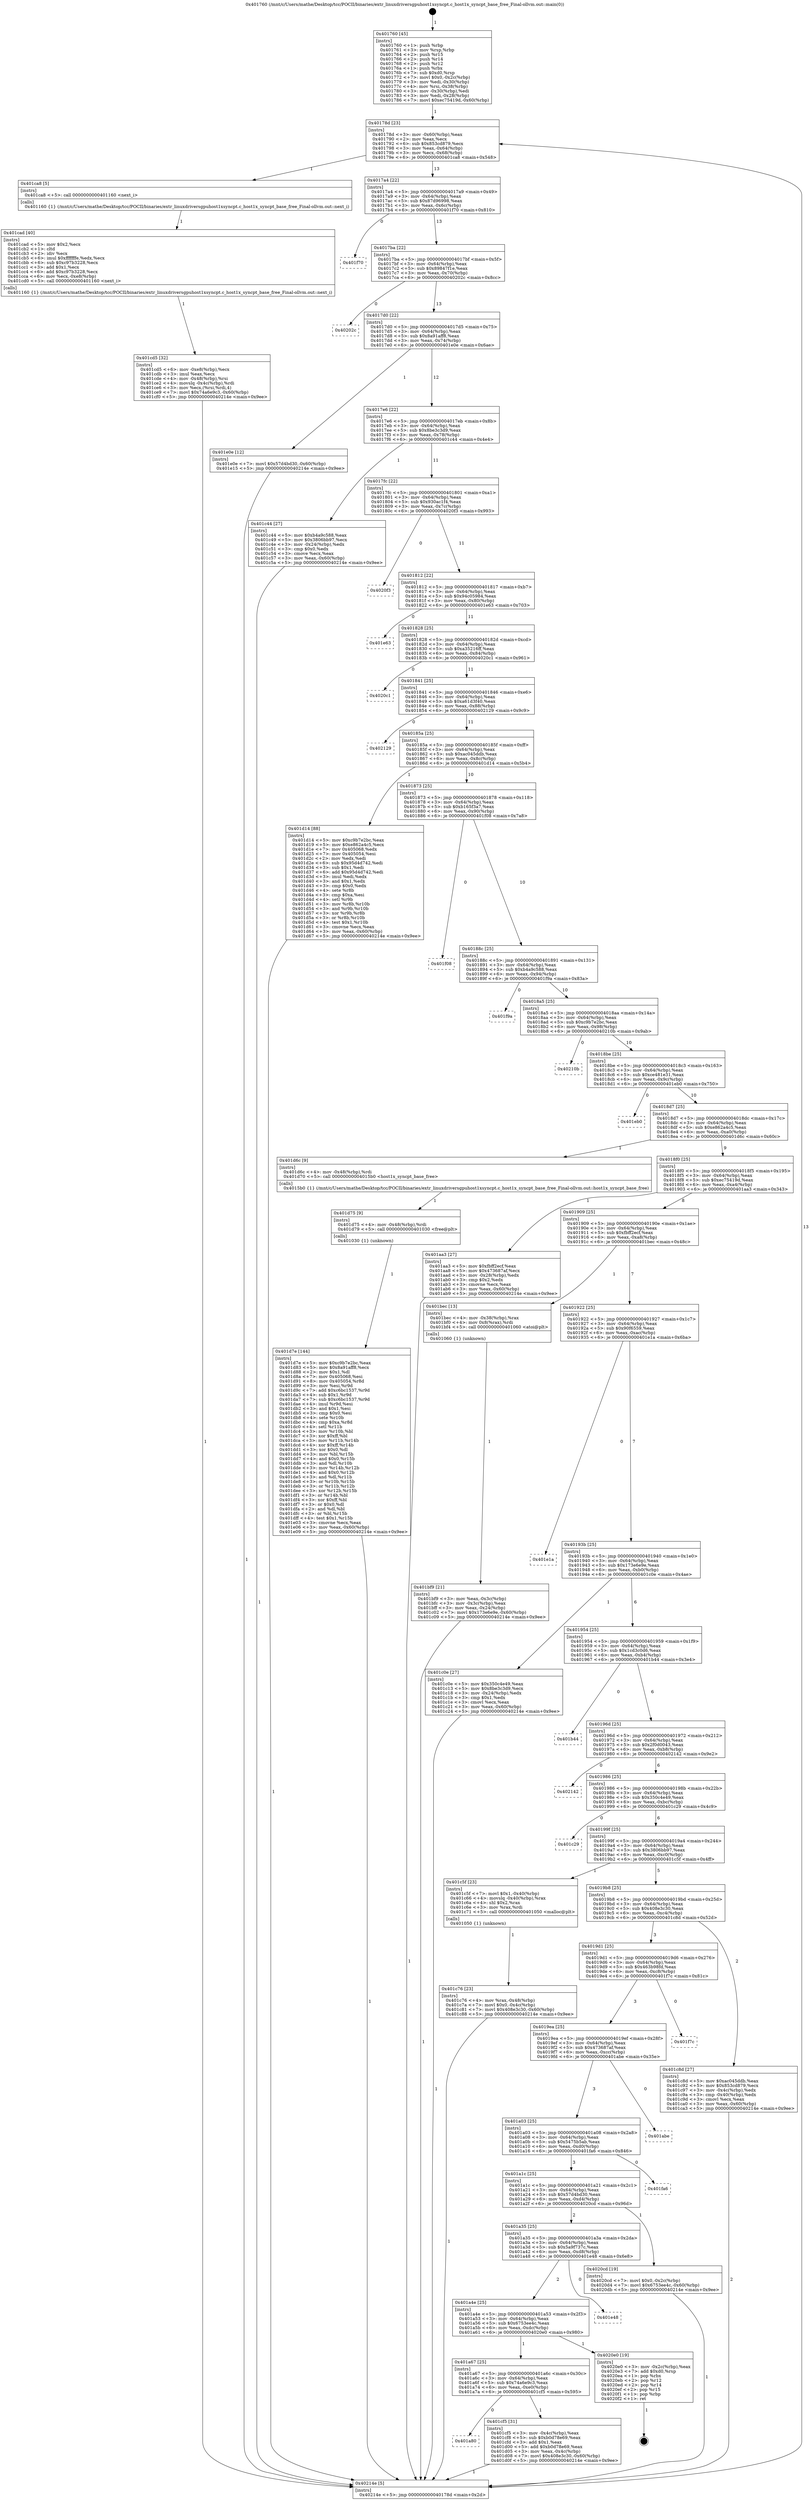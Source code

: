 digraph "0x401760" {
  label = "0x401760 (/mnt/c/Users/mathe/Desktop/tcc/POCII/binaries/extr_linuxdriversgpuhost1xsyncpt.c_host1x_syncpt_base_free_Final-ollvm.out::main(0))"
  labelloc = "t"
  node[shape=record]

  Entry [label="",width=0.3,height=0.3,shape=circle,fillcolor=black,style=filled]
  "0x40178d" [label="{
     0x40178d [23]\l
     | [instrs]\l
     &nbsp;&nbsp;0x40178d \<+3\>: mov -0x60(%rbp),%eax\l
     &nbsp;&nbsp;0x401790 \<+2\>: mov %eax,%ecx\l
     &nbsp;&nbsp;0x401792 \<+6\>: sub $0x853cd879,%ecx\l
     &nbsp;&nbsp;0x401798 \<+3\>: mov %eax,-0x64(%rbp)\l
     &nbsp;&nbsp;0x40179b \<+3\>: mov %ecx,-0x68(%rbp)\l
     &nbsp;&nbsp;0x40179e \<+6\>: je 0000000000401ca8 \<main+0x548\>\l
  }"]
  "0x401ca8" [label="{
     0x401ca8 [5]\l
     | [instrs]\l
     &nbsp;&nbsp;0x401ca8 \<+5\>: call 0000000000401160 \<next_i\>\l
     | [calls]\l
     &nbsp;&nbsp;0x401160 \{1\} (/mnt/c/Users/mathe/Desktop/tcc/POCII/binaries/extr_linuxdriversgpuhost1xsyncpt.c_host1x_syncpt_base_free_Final-ollvm.out::next_i)\l
  }"]
  "0x4017a4" [label="{
     0x4017a4 [22]\l
     | [instrs]\l
     &nbsp;&nbsp;0x4017a4 \<+5\>: jmp 00000000004017a9 \<main+0x49\>\l
     &nbsp;&nbsp;0x4017a9 \<+3\>: mov -0x64(%rbp),%eax\l
     &nbsp;&nbsp;0x4017ac \<+5\>: sub $0x87d96998,%eax\l
     &nbsp;&nbsp;0x4017b1 \<+3\>: mov %eax,-0x6c(%rbp)\l
     &nbsp;&nbsp;0x4017b4 \<+6\>: je 0000000000401f70 \<main+0x810\>\l
  }"]
  Exit [label="",width=0.3,height=0.3,shape=circle,fillcolor=black,style=filled,peripheries=2]
  "0x401f70" [label="{
     0x401f70\l
  }", style=dashed]
  "0x4017ba" [label="{
     0x4017ba [22]\l
     | [instrs]\l
     &nbsp;&nbsp;0x4017ba \<+5\>: jmp 00000000004017bf \<main+0x5f\>\l
     &nbsp;&nbsp;0x4017bf \<+3\>: mov -0x64(%rbp),%eax\l
     &nbsp;&nbsp;0x4017c2 \<+5\>: sub $0x89847f1e,%eax\l
     &nbsp;&nbsp;0x4017c7 \<+3\>: mov %eax,-0x70(%rbp)\l
     &nbsp;&nbsp;0x4017ca \<+6\>: je 000000000040202c \<main+0x8cc\>\l
  }"]
  "0x401d7e" [label="{
     0x401d7e [144]\l
     | [instrs]\l
     &nbsp;&nbsp;0x401d7e \<+5\>: mov $0xc9b7e2bc,%eax\l
     &nbsp;&nbsp;0x401d83 \<+5\>: mov $0x8a91aff8,%ecx\l
     &nbsp;&nbsp;0x401d88 \<+2\>: mov $0x1,%dl\l
     &nbsp;&nbsp;0x401d8a \<+7\>: mov 0x405068,%esi\l
     &nbsp;&nbsp;0x401d91 \<+8\>: mov 0x405054,%r8d\l
     &nbsp;&nbsp;0x401d99 \<+3\>: mov %esi,%r9d\l
     &nbsp;&nbsp;0x401d9c \<+7\>: add $0xc6bc1537,%r9d\l
     &nbsp;&nbsp;0x401da3 \<+4\>: sub $0x1,%r9d\l
     &nbsp;&nbsp;0x401da7 \<+7\>: sub $0xc6bc1537,%r9d\l
     &nbsp;&nbsp;0x401dae \<+4\>: imul %r9d,%esi\l
     &nbsp;&nbsp;0x401db2 \<+3\>: and $0x1,%esi\l
     &nbsp;&nbsp;0x401db5 \<+3\>: cmp $0x0,%esi\l
     &nbsp;&nbsp;0x401db8 \<+4\>: sete %r10b\l
     &nbsp;&nbsp;0x401dbc \<+4\>: cmp $0xa,%r8d\l
     &nbsp;&nbsp;0x401dc0 \<+4\>: setl %r11b\l
     &nbsp;&nbsp;0x401dc4 \<+3\>: mov %r10b,%bl\l
     &nbsp;&nbsp;0x401dc7 \<+3\>: xor $0xff,%bl\l
     &nbsp;&nbsp;0x401dca \<+3\>: mov %r11b,%r14b\l
     &nbsp;&nbsp;0x401dcd \<+4\>: xor $0xff,%r14b\l
     &nbsp;&nbsp;0x401dd1 \<+3\>: xor $0x0,%dl\l
     &nbsp;&nbsp;0x401dd4 \<+3\>: mov %bl,%r15b\l
     &nbsp;&nbsp;0x401dd7 \<+4\>: and $0x0,%r15b\l
     &nbsp;&nbsp;0x401ddb \<+3\>: and %dl,%r10b\l
     &nbsp;&nbsp;0x401dde \<+3\>: mov %r14b,%r12b\l
     &nbsp;&nbsp;0x401de1 \<+4\>: and $0x0,%r12b\l
     &nbsp;&nbsp;0x401de5 \<+3\>: and %dl,%r11b\l
     &nbsp;&nbsp;0x401de8 \<+3\>: or %r10b,%r15b\l
     &nbsp;&nbsp;0x401deb \<+3\>: or %r11b,%r12b\l
     &nbsp;&nbsp;0x401dee \<+3\>: xor %r12b,%r15b\l
     &nbsp;&nbsp;0x401df1 \<+3\>: or %r14b,%bl\l
     &nbsp;&nbsp;0x401df4 \<+3\>: xor $0xff,%bl\l
     &nbsp;&nbsp;0x401df7 \<+3\>: or $0x0,%dl\l
     &nbsp;&nbsp;0x401dfa \<+2\>: and %dl,%bl\l
     &nbsp;&nbsp;0x401dfc \<+3\>: or %bl,%r15b\l
     &nbsp;&nbsp;0x401dff \<+4\>: test $0x1,%r15b\l
     &nbsp;&nbsp;0x401e03 \<+3\>: cmovne %ecx,%eax\l
     &nbsp;&nbsp;0x401e06 \<+3\>: mov %eax,-0x60(%rbp)\l
     &nbsp;&nbsp;0x401e09 \<+5\>: jmp 000000000040214e \<main+0x9ee\>\l
  }"]
  "0x40202c" [label="{
     0x40202c\l
  }", style=dashed]
  "0x4017d0" [label="{
     0x4017d0 [22]\l
     | [instrs]\l
     &nbsp;&nbsp;0x4017d0 \<+5\>: jmp 00000000004017d5 \<main+0x75\>\l
     &nbsp;&nbsp;0x4017d5 \<+3\>: mov -0x64(%rbp),%eax\l
     &nbsp;&nbsp;0x4017d8 \<+5\>: sub $0x8a91aff8,%eax\l
     &nbsp;&nbsp;0x4017dd \<+3\>: mov %eax,-0x74(%rbp)\l
     &nbsp;&nbsp;0x4017e0 \<+6\>: je 0000000000401e0e \<main+0x6ae\>\l
  }"]
  "0x401d75" [label="{
     0x401d75 [9]\l
     | [instrs]\l
     &nbsp;&nbsp;0x401d75 \<+4\>: mov -0x48(%rbp),%rdi\l
     &nbsp;&nbsp;0x401d79 \<+5\>: call 0000000000401030 \<free@plt\>\l
     | [calls]\l
     &nbsp;&nbsp;0x401030 \{1\} (unknown)\l
  }"]
  "0x401e0e" [label="{
     0x401e0e [12]\l
     | [instrs]\l
     &nbsp;&nbsp;0x401e0e \<+7\>: movl $0x57d4bd30,-0x60(%rbp)\l
     &nbsp;&nbsp;0x401e15 \<+5\>: jmp 000000000040214e \<main+0x9ee\>\l
  }"]
  "0x4017e6" [label="{
     0x4017e6 [22]\l
     | [instrs]\l
     &nbsp;&nbsp;0x4017e6 \<+5\>: jmp 00000000004017eb \<main+0x8b\>\l
     &nbsp;&nbsp;0x4017eb \<+3\>: mov -0x64(%rbp),%eax\l
     &nbsp;&nbsp;0x4017ee \<+5\>: sub $0x8be3c3d9,%eax\l
     &nbsp;&nbsp;0x4017f3 \<+3\>: mov %eax,-0x78(%rbp)\l
     &nbsp;&nbsp;0x4017f6 \<+6\>: je 0000000000401c44 \<main+0x4e4\>\l
  }"]
  "0x401a80" [label="{
     0x401a80\l
  }", style=dashed]
  "0x401c44" [label="{
     0x401c44 [27]\l
     | [instrs]\l
     &nbsp;&nbsp;0x401c44 \<+5\>: mov $0xb4a9c588,%eax\l
     &nbsp;&nbsp;0x401c49 \<+5\>: mov $0x3806bb97,%ecx\l
     &nbsp;&nbsp;0x401c4e \<+3\>: mov -0x24(%rbp),%edx\l
     &nbsp;&nbsp;0x401c51 \<+3\>: cmp $0x0,%edx\l
     &nbsp;&nbsp;0x401c54 \<+3\>: cmove %ecx,%eax\l
     &nbsp;&nbsp;0x401c57 \<+3\>: mov %eax,-0x60(%rbp)\l
     &nbsp;&nbsp;0x401c5a \<+5\>: jmp 000000000040214e \<main+0x9ee\>\l
  }"]
  "0x4017fc" [label="{
     0x4017fc [22]\l
     | [instrs]\l
     &nbsp;&nbsp;0x4017fc \<+5\>: jmp 0000000000401801 \<main+0xa1\>\l
     &nbsp;&nbsp;0x401801 \<+3\>: mov -0x64(%rbp),%eax\l
     &nbsp;&nbsp;0x401804 \<+5\>: sub $0x930ac1f4,%eax\l
     &nbsp;&nbsp;0x401809 \<+3\>: mov %eax,-0x7c(%rbp)\l
     &nbsp;&nbsp;0x40180c \<+6\>: je 00000000004020f3 \<main+0x993\>\l
  }"]
  "0x401cf5" [label="{
     0x401cf5 [31]\l
     | [instrs]\l
     &nbsp;&nbsp;0x401cf5 \<+3\>: mov -0x4c(%rbp),%eax\l
     &nbsp;&nbsp;0x401cf8 \<+5\>: sub $0xb0d78e69,%eax\l
     &nbsp;&nbsp;0x401cfd \<+3\>: add $0x1,%eax\l
     &nbsp;&nbsp;0x401d00 \<+5\>: add $0xb0d78e69,%eax\l
     &nbsp;&nbsp;0x401d05 \<+3\>: mov %eax,-0x4c(%rbp)\l
     &nbsp;&nbsp;0x401d08 \<+7\>: movl $0x408e3c30,-0x60(%rbp)\l
     &nbsp;&nbsp;0x401d0f \<+5\>: jmp 000000000040214e \<main+0x9ee\>\l
  }"]
  "0x4020f3" [label="{
     0x4020f3\l
  }", style=dashed]
  "0x401812" [label="{
     0x401812 [22]\l
     | [instrs]\l
     &nbsp;&nbsp;0x401812 \<+5\>: jmp 0000000000401817 \<main+0xb7\>\l
     &nbsp;&nbsp;0x401817 \<+3\>: mov -0x64(%rbp),%eax\l
     &nbsp;&nbsp;0x40181a \<+5\>: sub $0x94c05984,%eax\l
     &nbsp;&nbsp;0x40181f \<+3\>: mov %eax,-0x80(%rbp)\l
     &nbsp;&nbsp;0x401822 \<+6\>: je 0000000000401e63 \<main+0x703\>\l
  }"]
  "0x401a67" [label="{
     0x401a67 [25]\l
     | [instrs]\l
     &nbsp;&nbsp;0x401a67 \<+5\>: jmp 0000000000401a6c \<main+0x30c\>\l
     &nbsp;&nbsp;0x401a6c \<+3\>: mov -0x64(%rbp),%eax\l
     &nbsp;&nbsp;0x401a6f \<+5\>: sub $0x74a6e9c3,%eax\l
     &nbsp;&nbsp;0x401a74 \<+6\>: mov %eax,-0xe0(%rbp)\l
     &nbsp;&nbsp;0x401a7a \<+6\>: je 0000000000401cf5 \<main+0x595\>\l
  }"]
  "0x401e63" [label="{
     0x401e63\l
  }", style=dashed]
  "0x401828" [label="{
     0x401828 [25]\l
     | [instrs]\l
     &nbsp;&nbsp;0x401828 \<+5\>: jmp 000000000040182d \<main+0xcd\>\l
     &nbsp;&nbsp;0x40182d \<+3\>: mov -0x64(%rbp),%eax\l
     &nbsp;&nbsp;0x401830 \<+5\>: sub $0xa35216ff,%eax\l
     &nbsp;&nbsp;0x401835 \<+6\>: mov %eax,-0x84(%rbp)\l
     &nbsp;&nbsp;0x40183b \<+6\>: je 00000000004020c1 \<main+0x961\>\l
  }"]
  "0x4020e0" [label="{
     0x4020e0 [19]\l
     | [instrs]\l
     &nbsp;&nbsp;0x4020e0 \<+3\>: mov -0x2c(%rbp),%eax\l
     &nbsp;&nbsp;0x4020e3 \<+7\>: add $0xd0,%rsp\l
     &nbsp;&nbsp;0x4020ea \<+1\>: pop %rbx\l
     &nbsp;&nbsp;0x4020eb \<+2\>: pop %r12\l
     &nbsp;&nbsp;0x4020ed \<+2\>: pop %r14\l
     &nbsp;&nbsp;0x4020ef \<+2\>: pop %r15\l
     &nbsp;&nbsp;0x4020f1 \<+1\>: pop %rbp\l
     &nbsp;&nbsp;0x4020f2 \<+1\>: ret\l
  }"]
  "0x4020c1" [label="{
     0x4020c1\l
  }", style=dashed]
  "0x401841" [label="{
     0x401841 [25]\l
     | [instrs]\l
     &nbsp;&nbsp;0x401841 \<+5\>: jmp 0000000000401846 \<main+0xe6\>\l
     &nbsp;&nbsp;0x401846 \<+3\>: mov -0x64(%rbp),%eax\l
     &nbsp;&nbsp;0x401849 \<+5\>: sub $0xa61d3f40,%eax\l
     &nbsp;&nbsp;0x40184e \<+6\>: mov %eax,-0x88(%rbp)\l
     &nbsp;&nbsp;0x401854 \<+6\>: je 0000000000402129 \<main+0x9c9\>\l
  }"]
  "0x401a4e" [label="{
     0x401a4e [25]\l
     | [instrs]\l
     &nbsp;&nbsp;0x401a4e \<+5\>: jmp 0000000000401a53 \<main+0x2f3\>\l
     &nbsp;&nbsp;0x401a53 \<+3\>: mov -0x64(%rbp),%eax\l
     &nbsp;&nbsp;0x401a56 \<+5\>: sub $0x6753ee4c,%eax\l
     &nbsp;&nbsp;0x401a5b \<+6\>: mov %eax,-0xdc(%rbp)\l
     &nbsp;&nbsp;0x401a61 \<+6\>: je 00000000004020e0 \<main+0x980\>\l
  }"]
  "0x402129" [label="{
     0x402129\l
  }", style=dashed]
  "0x40185a" [label="{
     0x40185a [25]\l
     | [instrs]\l
     &nbsp;&nbsp;0x40185a \<+5\>: jmp 000000000040185f \<main+0xff\>\l
     &nbsp;&nbsp;0x40185f \<+3\>: mov -0x64(%rbp),%eax\l
     &nbsp;&nbsp;0x401862 \<+5\>: sub $0xac045ddb,%eax\l
     &nbsp;&nbsp;0x401867 \<+6\>: mov %eax,-0x8c(%rbp)\l
     &nbsp;&nbsp;0x40186d \<+6\>: je 0000000000401d14 \<main+0x5b4\>\l
  }"]
  "0x401e48" [label="{
     0x401e48\l
  }", style=dashed]
  "0x401d14" [label="{
     0x401d14 [88]\l
     | [instrs]\l
     &nbsp;&nbsp;0x401d14 \<+5\>: mov $0xc9b7e2bc,%eax\l
     &nbsp;&nbsp;0x401d19 \<+5\>: mov $0xe862a4c5,%ecx\l
     &nbsp;&nbsp;0x401d1e \<+7\>: mov 0x405068,%edx\l
     &nbsp;&nbsp;0x401d25 \<+7\>: mov 0x405054,%esi\l
     &nbsp;&nbsp;0x401d2c \<+2\>: mov %edx,%edi\l
     &nbsp;&nbsp;0x401d2e \<+6\>: sub $0x95d4d742,%edi\l
     &nbsp;&nbsp;0x401d34 \<+3\>: sub $0x1,%edi\l
     &nbsp;&nbsp;0x401d37 \<+6\>: add $0x95d4d742,%edi\l
     &nbsp;&nbsp;0x401d3d \<+3\>: imul %edi,%edx\l
     &nbsp;&nbsp;0x401d40 \<+3\>: and $0x1,%edx\l
     &nbsp;&nbsp;0x401d43 \<+3\>: cmp $0x0,%edx\l
     &nbsp;&nbsp;0x401d46 \<+4\>: sete %r8b\l
     &nbsp;&nbsp;0x401d4a \<+3\>: cmp $0xa,%esi\l
     &nbsp;&nbsp;0x401d4d \<+4\>: setl %r9b\l
     &nbsp;&nbsp;0x401d51 \<+3\>: mov %r8b,%r10b\l
     &nbsp;&nbsp;0x401d54 \<+3\>: and %r9b,%r10b\l
     &nbsp;&nbsp;0x401d57 \<+3\>: xor %r9b,%r8b\l
     &nbsp;&nbsp;0x401d5a \<+3\>: or %r8b,%r10b\l
     &nbsp;&nbsp;0x401d5d \<+4\>: test $0x1,%r10b\l
     &nbsp;&nbsp;0x401d61 \<+3\>: cmovne %ecx,%eax\l
     &nbsp;&nbsp;0x401d64 \<+3\>: mov %eax,-0x60(%rbp)\l
     &nbsp;&nbsp;0x401d67 \<+5\>: jmp 000000000040214e \<main+0x9ee\>\l
  }"]
  "0x401873" [label="{
     0x401873 [25]\l
     | [instrs]\l
     &nbsp;&nbsp;0x401873 \<+5\>: jmp 0000000000401878 \<main+0x118\>\l
     &nbsp;&nbsp;0x401878 \<+3\>: mov -0x64(%rbp),%eax\l
     &nbsp;&nbsp;0x40187b \<+5\>: sub $0xb165f3a7,%eax\l
     &nbsp;&nbsp;0x401880 \<+6\>: mov %eax,-0x90(%rbp)\l
     &nbsp;&nbsp;0x401886 \<+6\>: je 0000000000401f08 \<main+0x7a8\>\l
  }"]
  "0x401a35" [label="{
     0x401a35 [25]\l
     | [instrs]\l
     &nbsp;&nbsp;0x401a35 \<+5\>: jmp 0000000000401a3a \<main+0x2da\>\l
     &nbsp;&nbsp;0x401a3a \<+3\>: mov -0x64(%rbp),%eax\l
     &nbsp;&nbsp;0x401a3d \<+5\>: sub $0x5a9f737c,%eax\l
     &nbsp;&nbsp;0x401a42 \<+6\>: mov %eax,-0xd8(%rbp)\l
     &nbsp;&nbsp;0x401a48 \<+6\>: je 0000000000401e48 \<main+0x6e8\>\l
  }"]
  "0x401f08" [label="{
     0x401f08\l
  }", style=dashed]
  "0x40188c" [label="{
     0x40188c [25]\l
     | [instrs]\l
     &nbsp;&nbsp;0x40188c \<+5\>: jmp 0000000000401891 \<main+0x131\>\l
     &nbsp;&nbsp;0x401891 \<+3\>: mov -0x64(%rbp),%eax\l
     &nbsp;&nbsp;0x401894 \<+5\>: sub $0xb4a9c588,%eax\l
     &nbsp;&nbsp;0x401899 \<+6\>: mov %eax,-0x94(%rbp)\l
     &nbsp;&nbsp;0x40189f \<+6\>: je 0000000000401f9a \<main+0x83a\>\l
  }"]
  "0x4020cd" [label="{
     0x4020cd [19]\l
     | [instrs]\l
     &nbsp;&nbsp;0x4020cd \<+7\>: movl $0x0,-0x2c(%rbp)\l
     &nbsp;&nbsp;0x4020d4 \<+7\>: movl $0x6753ee4c,-0x60(%rbp)\l
     &nbsp;&nbsp;0x4020db \<+5\>: jmp 000000000040214e \<main+0x9ee\>\l
  }"]
  "0x401f9a" [label="{
     0x401f9a\l
  }", style=dashed]
  "0x4018a5" [label="{
     0x4018a5 [25]\l
     | [instrs]\l
     &nbsp;&nbsp;0x4018a5 \<+5\>: jmp 00000000004018aa \<main+0x14a\>\l
     &nbsp;&nbsp;0x4018aa \<+3\>: mov -0x64(%rbp),%eax\l
     &nbsp;&nbsp;0x4018ad \<+5\>: sub $0xc9b7e2bc,%eax\l
     &nbsp;&nbsp;0x4018b2 \<+6\>: mov %eax,-0x98(%rbp)\l
     &nbsp;&nbsp;0x4018b8 \<+6\>: je 000000000040210b \<main+0x9ab\>\l
  }"]
  "0x401a1c" [label="{
     0x401a1c [25]\l
     | [instrs]\l
     &nbsp;&nbsp;0x401a1c \<+5\>: jmp 0000000000401a21 \<main+0x2c1\>\l
     &nbsp;&nbsp;0x401a21 \<+3\>: mov -0x64(%rbp),%eax\l
     &nbsp;&nbsp;0x401a24 \<+5\>: sub $0x57d4bd30,%eax\l
     &nbsp;&nbsp;0x401a29 \<+6\>: mov %eax,-0xd4(%rbp)\l
     &nbsp;&nbsp;0x401a2f \<+6\>: je 00000000004020cd \<main+0x96d\>\l
  }"]
  "0x40210b" [label="{
     0x40210b\l
  }", style=dashed]
  "0x4018be" [label="{
     0x4018be [25]\l
     | [instrs]\l
     &nbsp;&nbsp;0x4018be \<+5\>: jmp 00000000004018c3 \<main+0x163\>\l
     &nbsp;&nbsp;0x4018c3 \<+3\>: mov -0x64(%rbp),%eax\l
     &nbsp;&nbsp;0x4018c6 \<+5\>: sub $0xce481e31,%eax\l
     &nbsp;&nbsp;0x4018cb \<+6\>: mov %eax,-0x9c(%rbp)\l
     &nbsp;&nbsp;0x4018d1 \<+6\>: je 0000000000401eb0 \<main+0x750\>\l
  }"]
  "0x401fa6" [label="{
     0x401fa6\l
  }", style=dashed]
  "0x401eb0" [label="{
     0x401eb0\l
  }", style=dashed]
  "0x4018d7" [label="{
     0x4018d7 [25]\l
     | [instrs]\l
     &nbsp;&nbsp;0x4018d7 \<+5\>: jmp 00000000004018dc \<main+0x17c\>\l
     &nbsp;&nbsp;0x4018dc \<+3\>: mov -0x64(%rbp),%eax\l
     &nbsp;&nbsp;0x4018df \<+5\>: sub $0xe862a4c5,%eax\l
     &nbsp;&nbsp;0x4018e4 \<+6\>: mov %eax,-0xa0(%rbp)\l
     &nbsp;&nbsp;0x4018ea \<+6\>: je 0000000000401d6c \<main+0x60c\>\l
  }"]
  "0x401a03" [label="{
     0x401a03 [25]\l
     | [instrs]\l
     &nbsp;&nbsp;0x401a03 \<+5\>: jmp 0000000000401a08 \<main+0x2a8\>\l
     &nbsp;&nbsp;0x401a08 \<+3\>: mov -0x64(%rbp),%eax\l
     &nbsp;&nbsp;0x401a0b \<+5\>: sub $0x5475b5ab,%eax\l
     &nbsp;&nbsp;0x401a10 \<+6\>: mov %eax,-0xd0(%rbp)\l
     &nbsp;&nbsp;0x401a16 \<+6\>: je 0000000000401fa6 \<main+0x846\>\l
  }"]
  "0x401d6c" [label="{
     0x401d6c [9]\l
     | [instrs]\l
     &nbsp;&nbsp;0x401d6c \<+4\>: mov -0x48(%rbp),%rdi\l
     &nbsp;&nbsp;0x401d70 \<+5\>: call 00000000004015b0 \<host1x_syncpt_base_free\>\l
     | [calls]\l
     &nbsp;&nbsp;0x4015b0 \{1\} (/mnt/c/Users/mathe/Desktop/tcc/POCII/binaries/extr_linuxdriversgpuhost1xsyncpt.c_host1x_syncpt_base_free_Final-ollvm.out::host1x_syncpt_base_free)\l
  }"]
  "0x4018f0" [label="{
     0x4018f0 [25]\l
     | [instrs]\l
     &nbsp;&nbsp;0x4018f0 \<+5\>: jmp 00000000004018f5 \<main+0x195\>\l
     &nbsp;&nbsp;0x4018f5 \<+3\>: mov -0x64(%rbp),%eax\l
     &nbsp;&nbsp;0x4018f8 \<+5\>: sub $0xec75419d,%eax\l
     &nbsp;&nbsp;0x4018fd \<+6\>: mov %eax,-0xa4(%rbp)\l
     &nbsp;&nbsp;0x401903 \<+6\>: je 0000000000401aa3 \<main+0x343\>\l
  }"]
  "0x401abe" [label="{
     0x401abe\l
  }", style=dashed]
  "0x401aa3" [label="{
     0x401aa3 [27]\l
     | [instrs]\l
     &nbsp;&nbsp;0x401aa3 \<+5\>: mov $0xfbff2ecf,%eax\l
     &nbsp;&nbsp;0x401aa8 \<+5\>: mov $0x473687af,%ecx\l
     &nbsp;&nbsp;0x401aad \<+3\>: mov -0x28(%rbp),%edx\l
     &nbsp;&nbsp;0x401ab0 \<+3\>: cmp $0x2,%edx\l
     &nbsp;&nbsp;0x401ab3 \<+3\>: cmovne %ecx,%eax\l
     &nbsp;&nbsp;0x401ab6 \<+3\>: mov %eax,-0x60(%rbp)\l
     &nbsp;&nbsp;0x401ab9 \<+5\>: jmp 000000000040214e \<main+0x9ee\>\l
  }"]
  "0x401909" [label="{
     0x401909 [25]\l
     | [instrs]\l
     &nbsp;&nbsp;0x401909 \<+5\>: jmp 000000000040190e \<main+0x1ae\>\l
     &nbsp;&nbsp;0x40190e \<+3\>: mov -0x64(%rbp),%eax\l
     &nbsp;&nbsp;0x401911 \<+5\>: sub $0xfbff2ecf,%eax\l
     &nbsp;&nbsp;0x401916 \<+6\>: mov %eax,-0xa8(%rbp)\l
     &nbsp;&nbsp;0x40191c \<+6\>: je 0000000000401bec \<main+0x48c\>\l
  }"]
  "0x40214e" [label="{
     0x40214e [5]\l
     | [instrs]\l
     &nbsp;&nbsp;0x40214e \<+5\>: jmp 000000000040178d \<main+0x2d\>\l
  }"]
  "0x401760" [label="{
     0x401760 [45]\l
     | [instrs]\l
     &nbsp;&nbsp;0x401760 \<+1\>: push %rbp\l
     &nbsp;&nbsp;0x401761 \<+3\>: mov %rsp,%rbp\l
     &nbsp;&nbsp;0x401764 \<+2\>: push %r15\l
     &nbsp;&nbsp;0x401766 \<+2\>: push %r14\l
     &nbsp;&nbsp;0x401768 \<+2\>: push %r12\l
     &nbsp;&nbsp;0x40176a \<+1\>: push %rbx\l
     &nbsp;&nbsp;0x40176b \<+7\>: sub $0xd0,%rsp\l
     &nbsp;&nbsp;0x401772 \<+7\>: movl $0x0,-0x2c(%rbp)\l
     &nbsp;&nbsp;0x401779 \<+3\>: mov %edi,-0x30(%rbp)\l
     &nbsp;&nbsp;0x40177c \<+4\>: mov %rsi,-0x38(%rbp)\l
     &nbsp;&nbsp;0x401780 \<+3\>: mov -0x30(%rbp),%edi\l
     &nbsp;&nbsp;0x401783 \<+3\>: mov %edi,-0x28(%rbp)\l
     &nbsp;&nbsp;0x401786 \<+7\>: movl $0xec75419d,-0x60(%rbp)\l
  }"]
  "0x4019ea" [label="{
     0x4019ea [25]\l
     | [instrs]\l
     &nbsp;&nbsp;0x4019ea \<+5\>: jmp 00000000004019ef \<main+0x28f\>\l
     &nbsp;&nbsp;0x4019ef \<+3\>: mov -0x64(%rbp),%eax\l
     &nbsp;&nbsp;0x4019f2 \<+5\>: sub $0x473687af,%eax\l
     &nbsp;&nbsp;0x4019f7 \<+6\>: mov %eax,-0xcc(%rbp)\l
     &nbsp;&nbsp;0x4019fd \<+6\>: je 0000000000401abe \<main+0x35e\>\l
  }"]
  "0x401bec" [label="{
     0x401bec [13]\l
     | [instrs]\l
     &nbsp;&nbsp;0x401bec \<+4\>: mov -0x38(%rbp),%rax\l
     &nbsp;&nbsp;0x401bf0 \<+4\>: mov 0x8(%rax),%rdi\l
     &nbsp;&nbsp;0x401bf4 \<+5\>: call 0000000000401060 \<atoi@plt\>\l
     | [calls]\l
     &nbsp;&nbsp;0x401060 \{1\} (unknown)\l
  }"]
  "0x401922" [label="{
     0x401922 [25]\l
     | [instrs]\l
     &nbsp;&nbsp;0x401922 \<+5\>: jmp 0000000000401927 \<main+0x1c7\>\l
     &nbsp;&nbsp;0x401927 \<+3\>: mov -0x64(%rbp),%eax\l
     &nbsp;&nbsp;0x40192a \<+5\>: sub $0x90f6559,%eax\l
     &nbsp;&nbsp;0x40192f \<+6\>: mov %eax,-0xac(%rbp)\l
     &nbsp;&nbsp;0x401935 \<+6\>: je 0000000000401e1a \<main+0x6ba\>\l
  }"]
  "0x401bf9" [label="{
     0x401bf9 [21]\l
     | [instrs]\l
     &nbsp;&nbsp;0x401bf9 \<+3\>: mov %eax,-0x3c(%rbp)\l
     &nbsp;&nbsp;0x401bfc \<+3\>: mov -0x3c(%rbp),%eax\l
     &nbsp;&nbsp;0x401bff \<+3\>: mov %eax,-0x24(%rbp)\l
     &nbsp;&nbsp;0x401c02 \<+7\>: movl $0x173e6e9e,-0x60(%rbp)\l
     &nbsp;&nbsp;0x401c09 \<+5\>: jmp 000000000040214e \<main+0x9ee\>\l
  }"]
  "0x401f7c" [label="{
     0x401f7c\l
  }", style=dashed]
  "0x401e1a" [label="{
     0x401e1a\l
  }", style=dashed]
  "0x40193b" [label="{
     0x40193b [25]\l
     | [instrs]\l
     &nbsp;&nbsp;0x40193b \<+5\>: jmp 0000000000401940 \<main+0x1e0\>\l
     &nbsp;&nbsp;0x401940 \<+3\>: mov -0x64(%rbp),%eax\l
     &nbsp;&nbsp;0x401943 \<+5\>: sub $0x173e6e9e,%eax\l
     &nbsp;&nbsp;0x401948 \<+6\>: mov %eax,-0xb0(%rbp)\l
     &nbsp;&nbsp;0x40194e \<+6\>: je 0000000000401c0e \<main+0x4ae\>\l
  }"]
  "0x401cd5" [label="{
     0x401cd5 [32]\l
     | [instrs]\l
     &nbsp;&nbsp;0x401cd5 \<+6\>: mov -0xe8(%rbp),%ecx\l
     &nbsp;&nbsp;0x401cdb \<+3\>: imul %eax,%ecx\l
     &nbsp;&nbsp;0x401cde \<+4\>: mov -0x48(%rbp),%rsi\l
     &nbsp;&nbsp;0x401ce2 \<+4\>: movslq -0x4c(%rbp),%rdi\l
     &nbsp;&nbsp;0x401ce6 \<+3\>: mov %ecx,(%rsi,%rdi,4)\l
     &nbsp;&nbsp;0x401ce9 \<+7\>: movl $0x74a6e9c3,-0x60(%rbp)\l
     &nbsp;&nbsp;0x401cf0 \<+5\>: jmp 000000000040214e \<main+0x9ee\>\l
  }"]
  "0x401c0e" [label="{
     0x401c0e [27]\l
     | [instrs]\l
     &nbsp;&nbsp;0x401c0e \<+5\>: mov $0x350c4e49,%eax\l
     &nbsp;&nbsp;0x401c13 \<+5\>: mov $0x8be3c3d9,%ecx\l
     &nbsp;&nbsp;0x401c18 \<+3\>: mov -0x24(%rbp),%edx\l
     &nbsp;&nbsp;0x401c1b \<+3\>: cmp $0x1,%edx\l
     &nbsp;&nbsp;0x401c1e \<+3\>: cmovl %ecx,%eax\l
     &nbsp;&nbsp;0x401c21 \<+3\>: mov %eax,-0x60(%rbp)\l
     &nbsp;&nbsp;0x401c24 \<+5\>: jmp 000000000040214e \<main+0x9ee\>\l
  }"]
  "0x401954" [label="{
     0x401954 [25]\l
     | [instrs]\l
     &nbsp;&nbsp;0x401954 \<+5\>: jmp 0000000000401959 \<main+0x1f9\>\l
     &nbsp;&nbsp;0x401959 \<+3\>: mov -0x64(%rbp),%eax\l
     &nbsp;&nbsp;0x40195c \<+5\>: sub $0x1cd3c0d6,%eax\l
     &nbsp;&nbsp;0x401961 \<+6\>: mov %eax,-0xb4(%rbp)\l
     &nbsp;&nbsp;0x401967 \<+6\>: je 0000000000401b44 \<main+0x3e4\>\l
  }"]
  "0x401cad" [label="{
     0x401cad [40]\l
     | [instrs]\l
     &nbsp;&nbsp;0x401cad \<+5\>: mov $0x2,%ecx\l
     &nbsp;&nbsp;0x401cb2 \<+1\>: cltd\l
     &nbsp;&nbsp;0x401cb3 \<+2\>: idiv %ecx\l
     &nbsp;&nbsp;0x401cb5 \<+6\>: imul $0xfffffffe,%edx,%ecx\l
     &nbsp;&nbsp;0x401cbb \<+6\>: sub $0xc97b3228,%ecx\l
     &nbsp;&nbsp;0x401cc1 \<+3\>: add $0x1,%ecx\l
     &nbsp;&nbsp;0x401cc4 \<+6\>: add $0xc97b3228,%ecx\l
     &nbsp;&nbsp;0x401cca \<+6\>: mov %ecx,-0xe8(%rbp)\l
     &nbsp;&nbsp;0x401cd0 \<+5\>: call 0000000000401160 \<next_i\>\l
     | [calls]\l
     &nbsp;&nbsp;0x401160 \{1\} (/mnt/c/Users/mathe/Desktop/tcc/POCII/binaries/extr_linuxdriversgpuhost1xsyncpt.c_host1x_syncpt_base_free_Final-ollvm.out::next_i)\l
  }"]
  "0x401b44" [label="{
     0x401b44\l
  }", style=dashed]
  "0x40196d" [label="{
     0x40196d [25]\l
     | [instrs]\l
     &nbsp;&nbsp;0x40196d \<+5\>: jmp 0000000000401972 \<main+0x212\>\l
     &nbsp;&nbsp;0x401972 \<+3\>: mov -0x64(%rbp),%eax\l
     &nbsp;&nbsp;0x401975 \<+5\>: sub $0x2f0d0043,%eax\l
     &nbsp;&nbsp;0x40197a \<+6\>: mov %eax,-0xb8(%rbp)\l
     &nbsp;&nbsp;0x401980 \<+6\>: je 0000000000402142 \<main+0x9e2\>\l
  }"]
  "0x4019d1" [label="{
     0x4019d1 [25]\l
     | [instrs]\l
     &nbsp;&nbsp;0x4019d1 \<+5\>: jmp 00000000004019d6 \<main+0x276\>\l
     &nbsp;&nbsp;0x4019d6 \<+3\>: mov -0x64(%rbp),%eax\l
     &nbsp;&nbsp;0x4019d9 \<+5\>: sub $0x463b98fd,%eax\l
     &nbsp;&nbsp;0x4019de \<+6\>: mov %eax,-0xc8(%rbp)\l
     &nbsp;&nbsp;0x4019e4 \<+6\>: je 0000000000401f7c \<main+0x81c\>\l
  }"]
  "0x402142" [label="{
     0x402142\l
  }", style=dashed]
  "0x401986" [label="{
     0x401986 [25]\l
     | [instrs]\l
     &nbsp;&nbsp;0x401986 \<+5\>: jmp 000000000040198b \<main+0x22b\>\l
     &nbsp;&nbsp;0x40198b \<+3\>: mov -0x64(%rbp),%eax\l
     &nbsp;&nbsp;0x40198e \<+5\>: sub $0x350c4e49,%eax\l
     &nbsp;&nbsp;0x401993 \<+6\>: mov %eax,-0xbc(%rbp)\l
     &nbsp;&nbsp;0x401999 \<+6\>: je 0000000000401c29 \<main+0x4c9\>\l
  }"]
  "0x401c8d" [label="{
     0x401c8d [27]\l
     | [instrs]\l
     &nbsp;&nbsp;0x401c8d \<+5\>: mov $0xac045ddb,%eax\l
     &nbsp;&nbsp;0x401c92 \<+5\>: mov $0x853cd879,%ecx\l
     &nbsp;&nbsp;0x401c97 \<+3\>: mov -0x4c(%rbp),%edx\l
     &nbsp;&nbsp;0x401c9a \<+3\>: cmp -0x40(%rbp),%edx\l
     &nbsp;&nbsp;0x401c9d \<+3\>: cmovl %ecx,%eax\l
     &nbsp;&nbsp;0x401ca0 \<+3\>: mov %eax,-0x60(%rbp)\l
     &nbsp;&nbsp;0x401ca3 \<+5\>: jmp 000000000040214e \<main+0x9ee\>\l
  }"]
  "0x401c29" [label="{
     0x401c29\l
  }", style=dashed]
  "0x40199f" [label="{
     0x40199f [25]\l
     | [instrs]\l
     &nbsp;&nbsp;0x40199f \<+5\>: jmp 00000000004019a4 \<main+0x244\>\l
     &nbsp;&nbsp;0x4019a4 \<+3\>: mov -0x64(%rbp),%eax\l
     &nbsp;&nbsp;0x4019a7 \<+5\>: sub $0x3806bb97,%eax\l
     &nbsp;&nbsp;0x4019ac \<+6\>: mov %eax,-0xc0(%rbp)\l
     &nbsp;&nbsp;0x4019b2 \<+6\>: je 0000000000401c5f \<main+0x4ff\>\l
  }"]
  "0x401c76" [label="{
     0x401c76 [23]\l
     | [instrs]\l
     &nbsp;&nbsp;0x401c76 \<+4\>: mov %rax,-0x48(%rbp)\l
     &nbsp;&nbsp;0x401c7a \<+7\>: movl $0x0,-0x4c(%rbp)\l
     &nbsp;&nbsp;0x401c81 \<+7\>: movl $0x408e3c30,-0x60(%rbp)\l
     &nbsp;&nbsp;0x401c88 \<+5\>: jmp 000000000040214e \<main+0x9ee\>\l
  }"]
  "0x401c5f" [label="{
     0x401c5f [23]\l
     | [instrs]\l
     &nbsp;&nbsp;0x401c5f \<+7\>: movl $0x1,-0x40(%rbp)\l
     &nbsp;&nbsp;0x401c66 \<+4\>: movslq -0x40(%rbp),%rax\l
     &nbsp;&nbsp;0x401c6a \<+4\>: shl $0x2,%rax\l
     &nbsp;&nbsp;0x401c6e \<+3\>: mov %rax,%rdi\l
     &nbsp;&nbsp;0x401c71 \<+5\>: call 0000000000401050 \<malloc@plt\>\l
     | [calls]\l
     &nbsp;&nbsp;0x401050 \{1\} (unknown)\l
  }"]
  "0x4019b8" [label="{
     0x4019b8 [25]\l
     | [instrs]\l
     &nbsp;&nbsp;0x4019b8 \<+5\>: jmp 00000000004019bd \<main+0x25d\>\l
     &nbsp;&nbsp;0x4019bd \<+3\>: mov -0x64(%rbp),%eax\l
     &nbsp;&nbsp;0x4019c0 \<+5\>: sub $0x408e3c30,%eax\l
     &nbsp;&nbsp;0x4019c5 \<+6\>: mov %eax,-0xc4(%rbp)\l
     &nbsp;&nbsp;0x4019cb \<+6\>: je 0000000000401c8d \<main+0x52d\>\l
  }"]
  Entry -> "0x401760" [label=" 1"]
  "0x40178d" -> "0x401ca8" [label=" 1"]
  "0x40178d" -> "0x4017a4" [label=" 13"]
  "0x4020e0" -> Exit [label=" 1"]
  "0x4017a4" -> "0x401f70" [label=" 0"]
  "0x4017a4" -> "0x4017ba" [label=" 13"]
  "0x4020cd" -> "0x40214e" [label=" 1"]
  "0x4017ba" -> "0x40202c" [label=" 0"]
  "0x4017ba" -> "0x4017d0" [label=" 13"]
  "0x401e0e" -> "0x40214e" [label=" 1"]
  "0x4017d0" -> "0x401e0e" [label=" 1"]
  "0x4017d0" -> "0x4017e6" [label=" 12"]
  "0x401d7e" -> "0x40214e" [label=" 1"]
  "0x4017e6" -> "0x401c44" [label=" 1"]
  "0x4017e6" -> "0x4017fc" [label=" 11"]
  "0x401d75" -> "0x401d7e" [label=" 1"]
  "0x4017fc" -> "0x4020f3" [label=" 0"]
  "0x4017fc" -> "0x401812" [label=" 11"]
  "0x401d6c" -> "0x401d75" [label=" 1"]
  "0x401812" -> "0x401e63" [label=" 0"]
  "0x401812" -> "0x401828" [label=" 11"]
  "0x401cf5" -> "0x40214e" [label=" 1"]
  "0x401828" -> "0x4020c1" [label=" 0"]
  "0x401828" -> "0x401841" [label=" 11"]
  "0x401a67" -> "0x401a80" [label=" 0"]
  "0x401841" -> "0x402129" [label=" 0"]
  "0x401841" -> "0x40185a" [label=" 11"]
  "0x401d14" -> "0x40214e" [label=" 1"]
  "0x40185a" -> "0x401d14" [label=" 1"]
  "0x40185a" -> "0x401873" [label=" 10"]
  "0x401a4e" -> "0x401a67" [label=" 1"]
  "0x401873" -> "0x401f08" [label=" 0"]
  "0x401873" -> "0x40188c" [label=" 10"]
  "0x401a67" -> "0x401cf5" [label=" 1"]
  "0x40188c" -> "0x401f9a" [label=" 0"]
  "0x40188c" -> "0x4018a5" [label=" 10"]
  "0x401a35" -> "0x401a4e" [label=" 2"]
  "0x4018a5" -> "0x40210b" [label=" 0"]
  "0x4018a5" -> "0x4018be" [label=" 10"]
  "0x401a4e" -> "0x4020e0" [label=" 1"]
  "0x4018be" -> "0x401eb0" [label=" 0"]
  "0x4018be" -> "0x4018d7" [label=" 10"]
  "0x401a1c" -> "0x401a35" [label=" 2"]
  "0x4018d7" -> "0x401d6c" [label=" 1"]
  "0x4018d7" -> "0x4018f0" [label=" 9"]
  "0x401a35" -> "0x401e48" [label=" 0"]
  "0x4018f0" -> "0x401aa3" [label=" 1"]
  "0x4018f0" -> "0x401909" [label=" 8"]
  "0x401aa3" -> "0x40214e" [label=" 1"]
  "0x401760" -> "0x40178d" [label=" 1"]
  "0x40214e" -> "0x40178d" [label=" 13"]
  "0x401a03" -> "0x401a1c" [label=" 3"]
  "0x401909" -> "0x401bec" [label=" 1"]
  "0x401909" -> "0x401922" [label=" 7"]
  "0x401bec" -> "0x401bf9" [label=" 1"]
  "0x401bf9" -> "0x40214e" [label=" 1"]
  "0x401a1c" -> "0x4020cd" [label=" 1"]
  "0x401922" -> "0x401e1a" [label=" 0"]
  "0x401922" -> "0x40193b" [label=" 7"]
  "0x4019ea" -> "0x401a03" [label=" 3"]
  "0x40193b" -> "0x401c0e" [label=" 1"]
  "0x40193b" -> "0x401954" [label=" 6"]
  "0x401c0e" -> "0x40214e" [label=" 1"]
  "0x401c44" -> "0x40214e" [label=" 1"]
  "0x401a03" -> "0x401fa6" [label=" 0"]
  "0x401954" -> "0x401b44" [label=" 0"]
  "0x401954" -> "0x40196d" [label=" 6"]
  "0x4019d1" -> "0x4019ea" [label=" 3"]
  "0x40196d" -> "0x402142" [label=" 0"]
  "0x40196d" -> "0x401986" [label=" 6"]
  "0x4019d1" -> "0x401f7c" [label=" 0"]
  "0x401986" -> "0x401c29" [label=" 0"]
  "0x401986" -> "0x40199f" [label=" 6"]
  "0x4019ea" -> "0x401abe" [label=" 0"]
  "0x40199f" -> "0x401c5f" [label=" 1"]
  "0x40199f" -> "0x4019b8" [label=" 5"]
  "0x401c5f" -> "0x401c76" [label=" 1"]
  "0x401c76" -> "0x40214e" [label=" 1"]
  "0x401cd5" -> "0x40214e" [label=" 1"]
  "0x4019b8" -> "0x401c8d" [label=" 2"]
  "0x4019b8" -> "0x4019d1" [label=" 3"]
  "0x401c8d" -> "0x40214e" [label=" 2"]
  "0x401ca8" -> "0x401cad" [label=" 1"]
  "0x401cad" -> "0x401cd5" [label=" 1"]
}
